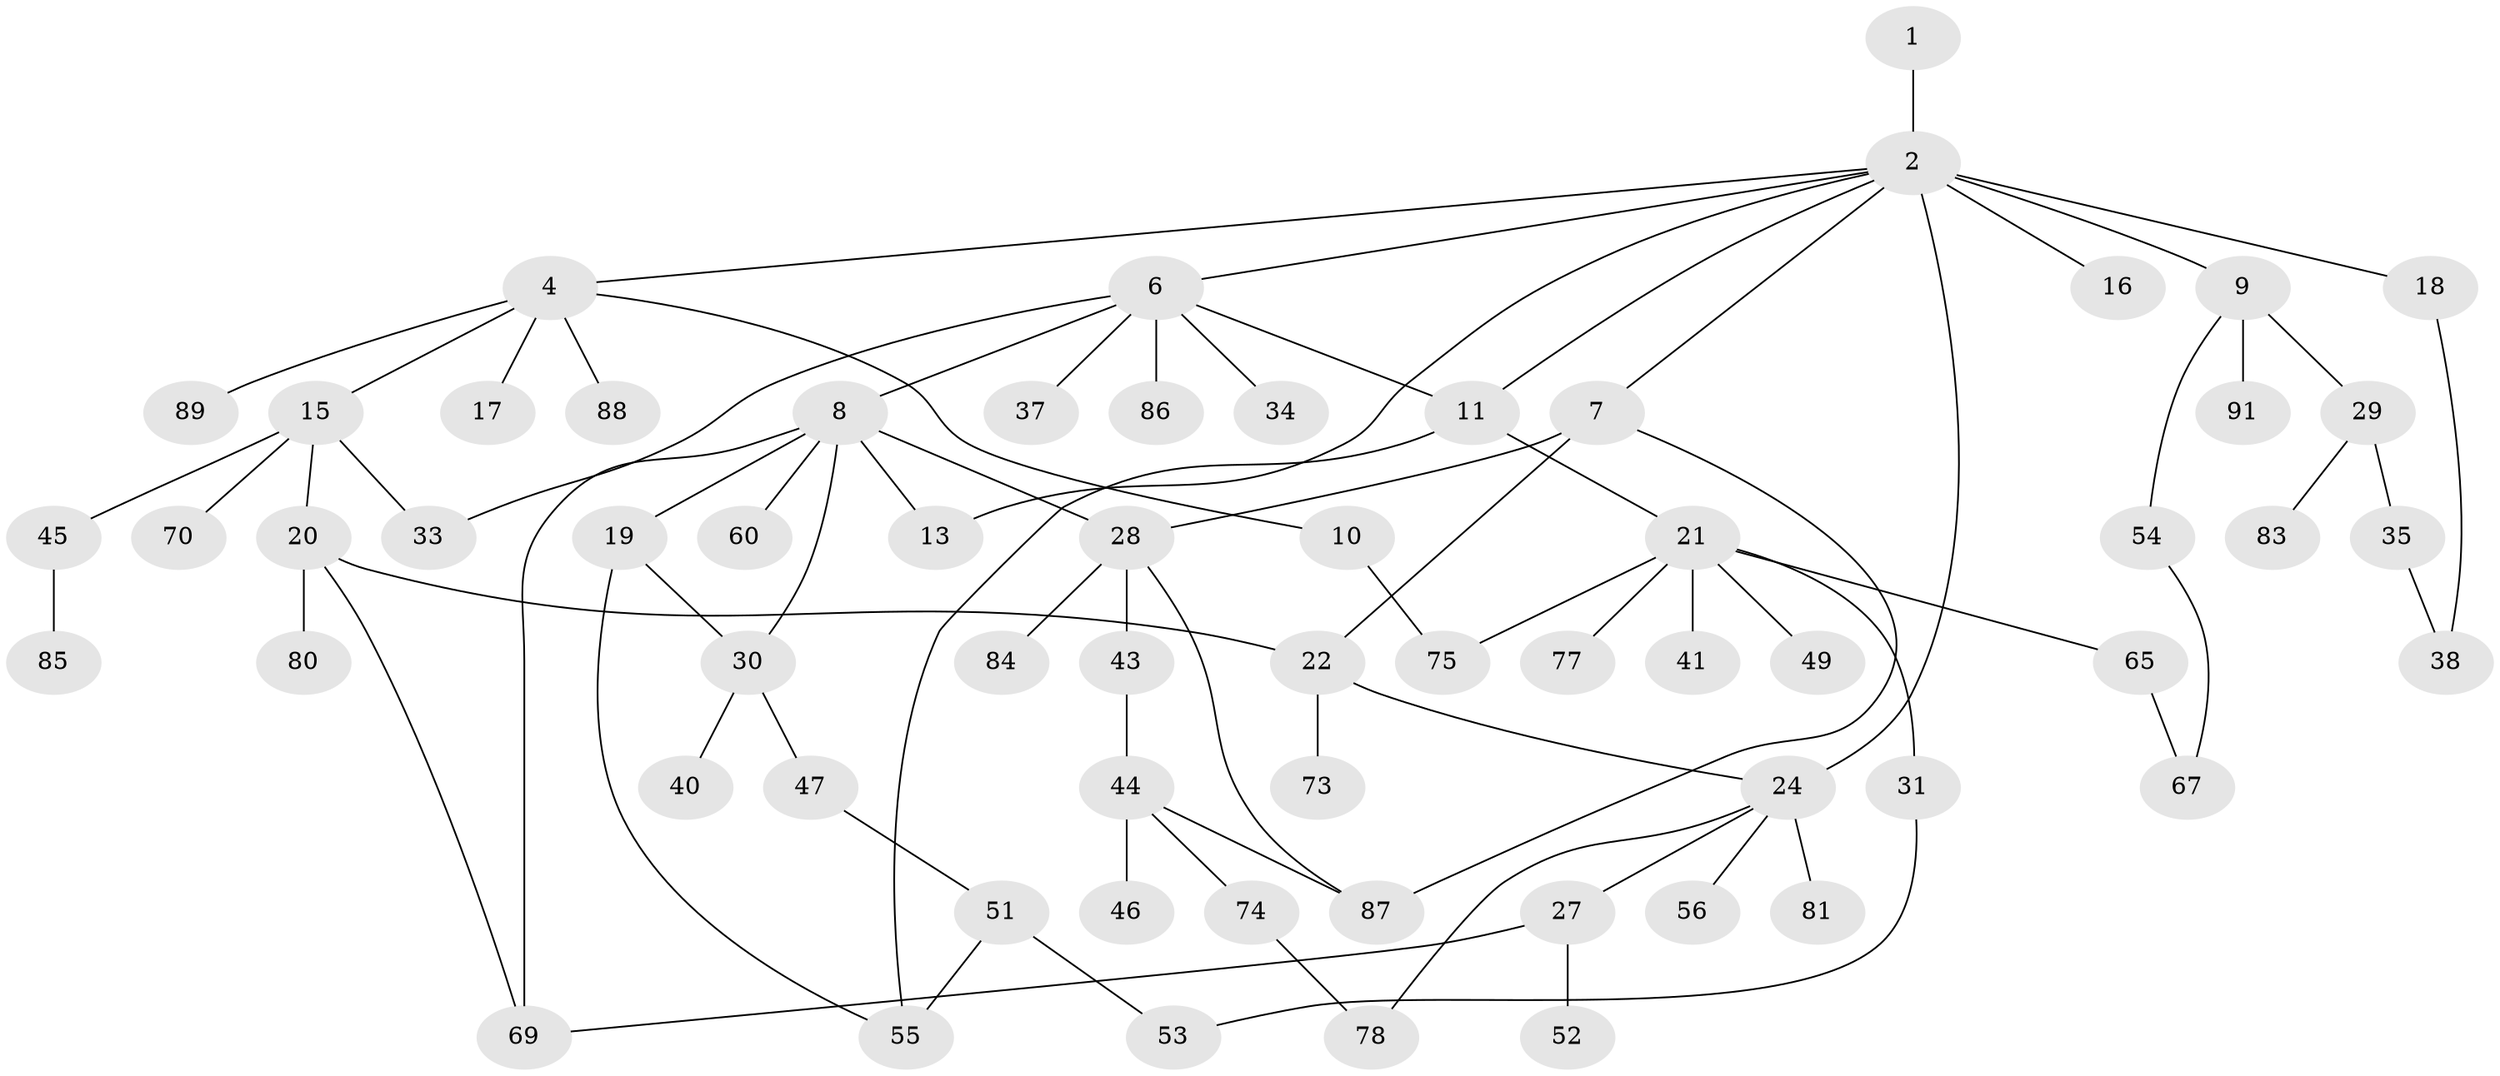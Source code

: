 // original degree distribution, {2: 0.31868131868131866, 8: 0.01098901098901099, 5: 0.07692307692307693, 4: 0.08791208791208792, 6: 0.01098901098901099, 3: 0.15384615384615385, 1: 0.32967032967032966, 7: 0.01098901098901099}
// Generated by graph-tools (version 1.1) at 2025/41/03/06/25 10:41:27]
// undirected, 63 vertices, 80 edges
graph export_dot {
graph [start="1"]
  node [color=gray90,style=filled];
  1 [super="+63"];
  2 [super="+3"];
  4 [super="+5"];
  6 [super="+23"];
  7 [super="+66"];
  8 [super="+12"];
  9 [super="+39"];
  10;
  11 [super="+14"];
  13;
  15 [super="+26"];
  16;
  17;
  18;
  19;
  20 [super="+57"];
  21 [super="+25"];
  22 [super="+42"];
  24 [super="+50"];
  27 [super="+36"];
  28 [super="+32"];
  29;
  30 [super="+64"];
  31 [super="+48"];
  33 [super="+62"];
  34;
  35 [super="+58"];
  37;
  38 [super="+59"];
  40;
  41;
  43;
  44 [super="+72"];
  45 [super="+90"];
  46;
  47 [super="+61"];
  49;
  51 [super="+76"];
  52;
  53 [super="+71"];
  54;
  55 [super="+68"];
  56;
  60;
  65;
  67 [super="+79"];
  69 [super="+82"];
  70;
  73;
  74;
  75;
  77;
  78;
  80;
  81;
  83;
  84;
  85;
  86;
  87;
  88;
  89;
  91;
  1 -- 2;
  2 -- 4;
  2 -- 6;
  2 -- 7;
  2 -- 9 [weight=2];
  2 -- 13;
  2 -- 16;
  2 -- 18;
  2 -- 24;
  2 -- 11;
  4 -- 10;
  4 -- 15;
  4 -- 88;
  4 -- 17;
  4 -- 89;
  6 -- 8;
  6 -- 11;
  6 -- 37;
  6 -- 86;
  6 -- 34;
  6 -- 33;
  7 -- 87;
  7 -- 28;
  7 -- 22;
  8 -- 19;
  8 -- 69;
  8 -- 28;
  8 -- 13;
  8 -- 60;
  8 -- 30;
  9 -- 29;
  9 -- 54;
  9 -- 91;
  10 -- 75;
  11 -- 21;
  11 -- 55;
  15 -- 20;
  15 -- 45;
  15 -- 70;
  15 -- 33;
  18 -- 38;
  19 -- 30;
  19 -- 55;
  20 -- 22;
  20 -- 80;
  20 -- 69;
  21 -- 31;
  21 -- 49;
  21 -- 65;
  21 -- 77;
  21 -- 75;
  21 -- 41;
  22 -- 24;
  22 -- 73;
  24 -- 27;
  24 -- 81;
  24 -- 56;
  24 -- 78;
  27 -- 52;
  27 -- 69;
  28 -- 43;
  28 -- 84;
  28 -- 87;
  29 -- 35;
  29 -- 83;
  30 -- 40;
  30 -- 47;
  31 -- 53;
  35 -- 38;
  43 -- 44;
  44 -- 46;
  44 -- 74;
  44 -- 87;
  45 -- 85;
  47 -- 51;
  51 -- 55;
  51 -- 53;
  54 -- 67;
  65 -- 67;
  74 -- 78;
}
